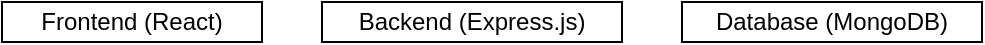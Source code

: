 <mxfile version="24.5.4" type="github">
  <diagram name="Page-1" id="J5NP7OulbT8cKNfdq44i">
    <mxGraphModel dx="954" dy="567" grid="1" gridSize="10" guides="1" tooltips="1" connect="1" arrows="1" fold="1" page="1" pageScale="1" pageWidth="850" pageHeight="1100" math="0" shadow="0">
      <root>
        <mxCell id="0" />
        <mxCell id="1" parent="0" />
        <mxCell id="5g2R2C2Vs8Jvehk5_mqn-1" value="Frontend (React)" style="rounded=0;whiteSpace=wrap;html=1;" vertex="1" parent="1">
          <mxGeometry x="40" y="30" width="130" height="20" as="geometry" />
        </mxCell>
        <mxCell id="5g2R2C2Vs8Jvehk5_mqn-2" value="Backend (Express.js)" style="rounded=0;whiteSpace=wrap;html=1;" vertex="1" parent="1">
          <mxGeometry x="200" y="30" width="150" height="20" as="geometry" />
        </mxCell>
        <mxCell id="5g2R2C2Vs8Jvehk5_mqn-3" value="Database (MongoDB)" style="rounded=0;whiteSpace=wrap;html=1;" vertex="1" parent="1">
          <mxGeometry x="380" y="30" width="150" height="20" as="geometry" />
        </mxCell>
      </root>
    </mxGraphModel>
  </diagram>
</mxfile>
